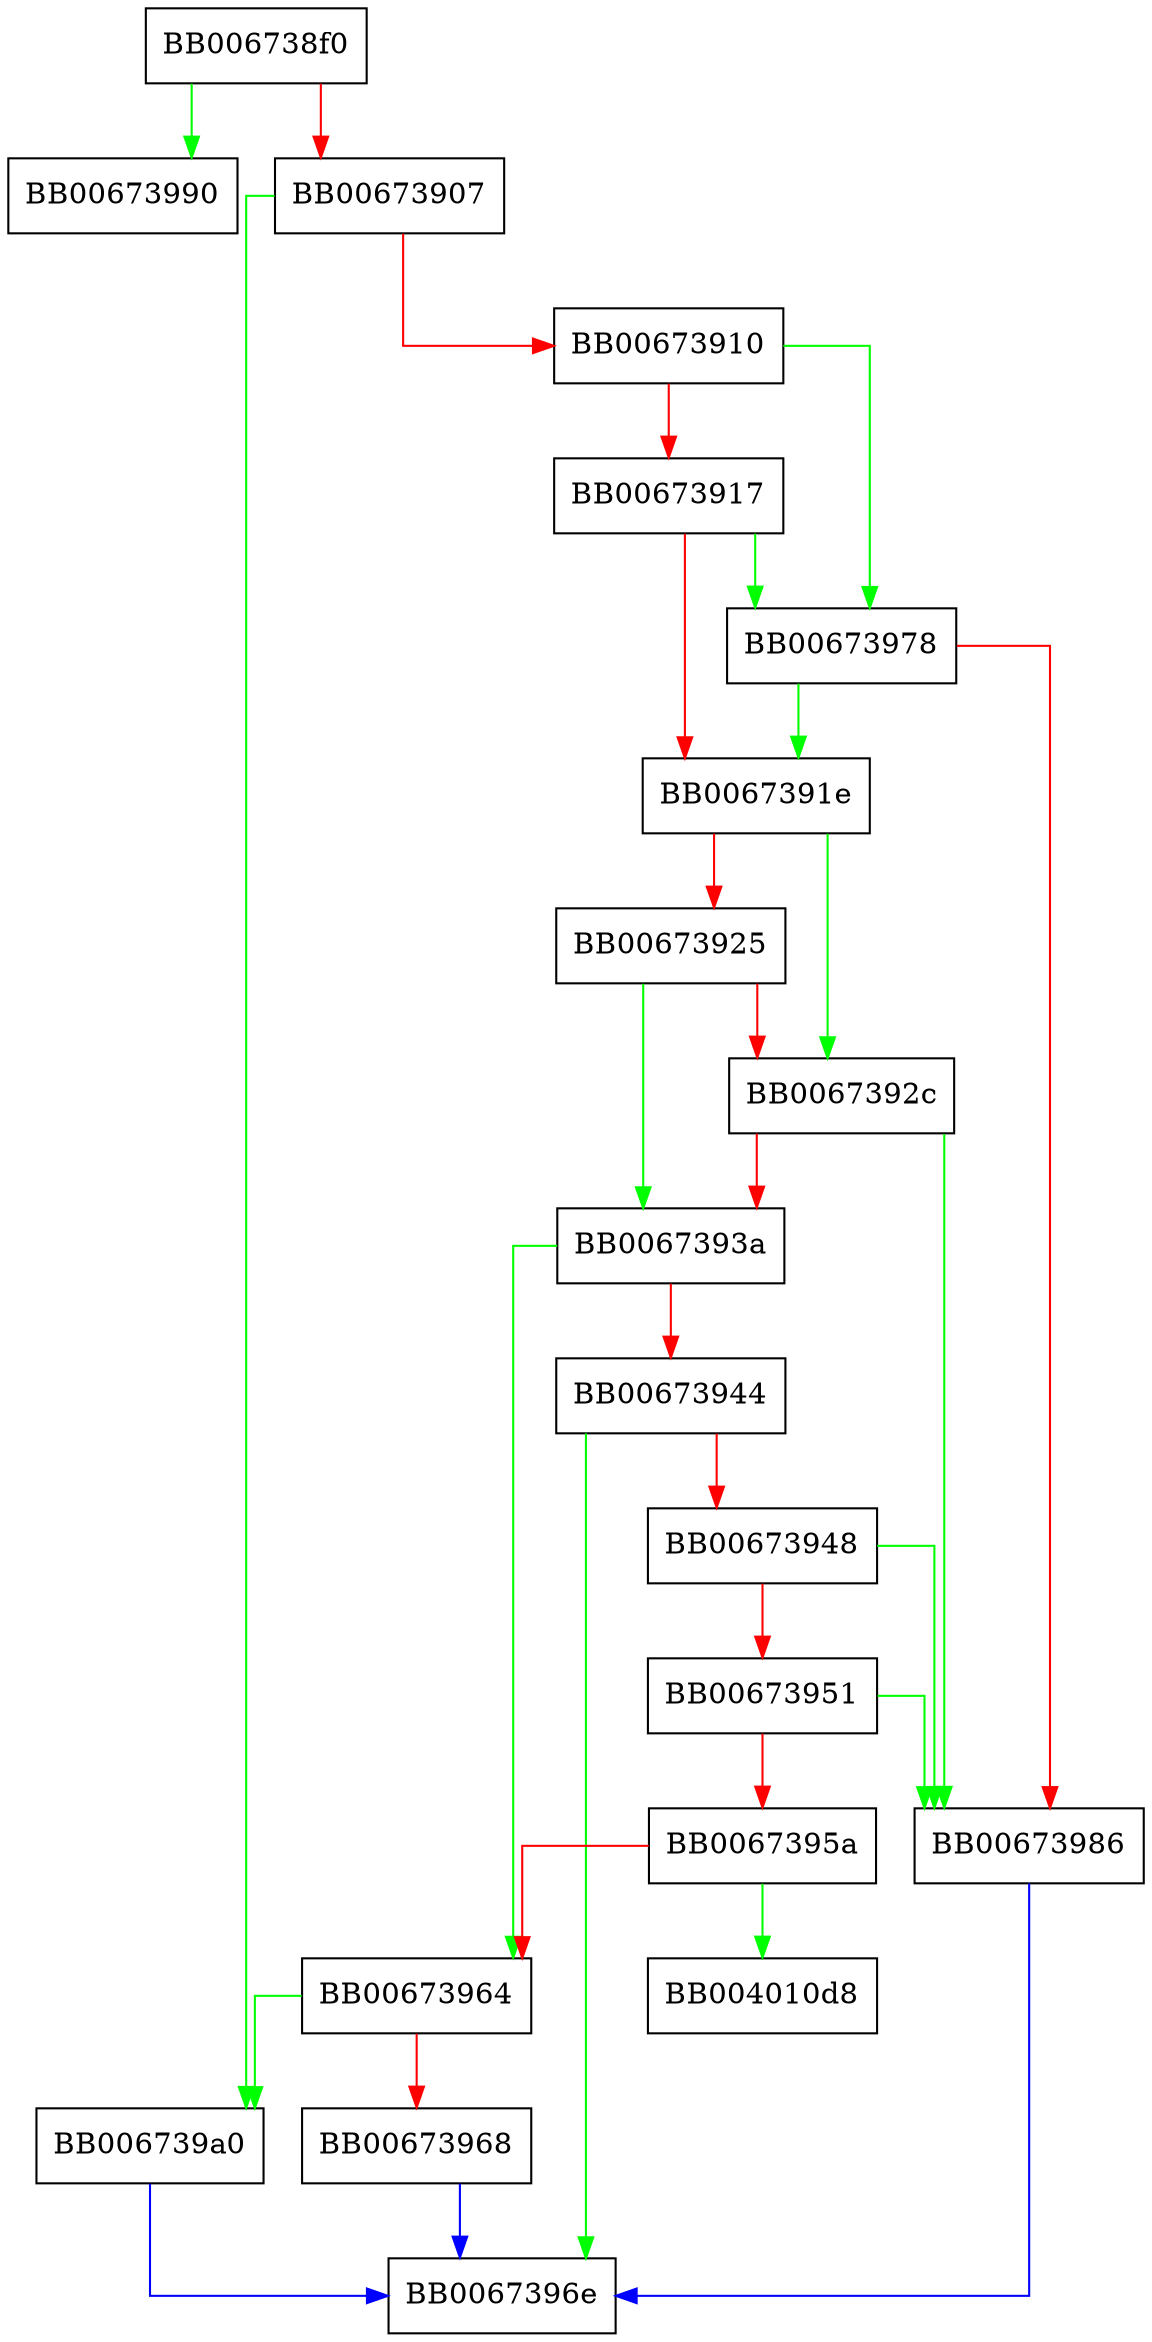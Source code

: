 digraph X509_subject_name_cmp {
  node [shape="box"];
  graph [splines=ortho];
  BB006738f0 -> BB00673990 [color="green"];
  BB006738f0 -> BB00673907 [color="red"];
  BB00673907 -> BB006739a0 [color="green"];
  BB00673907 -> BB00673910 [color="red"];
  BB00673910 -> BB00673978 [color="green"];
  BB00673910 -> BB00673917 [color="red"];
  BB00673917 -> BB00673978 [color="green"];
  BB00673917 -> BB0067391e [color="red"];
  BB0067391e -> BB0067392c [color="green"];
  BB0067391e -> BB00673925 [color="red"];
  BB00673925 -> BB0067393a [color="green"];
  BB00673925 -> BB0067392c [color="red"];
  BB0067392c -> BB00673986 [color="green"];
  BB0067392c -> BB0067393a [color="red"];
  BB0067393a -> BB00673964 [color="green"];
  BB0067393a -> BB00673944 [color="red"];
  BB00673944 -> BB0067396e [color="green"];
  BB00673944 -> BB00673948 [color="red"];
  BB00673948 -> BB00673986 [color="green"];
  BB00673948 -> BB00673951 [color="red"];
  BB00673951 -> BB00673986 [color="green"];
  BB00673951 -> BB0067395a [color="red"];
  BB0067395a -> BB004010d8 [color="green"];
  BB0067395a -> BB00673964 [color="red"];
  BB00673964 -> BB006739a0 [color="green"];
  BB00673964 -> BB00673968 [color="red"];
  BB00673968 -> BB0067396e [color="blue"];
  BB00673978 -> BB0067391e [color="green"];
  BB00673978 -> BB00673986 [color="red"];
  BB00673986 -> BB0067396e [color="blue"];
  BB006739a0 -> BB0067396e [color="blue"];
}